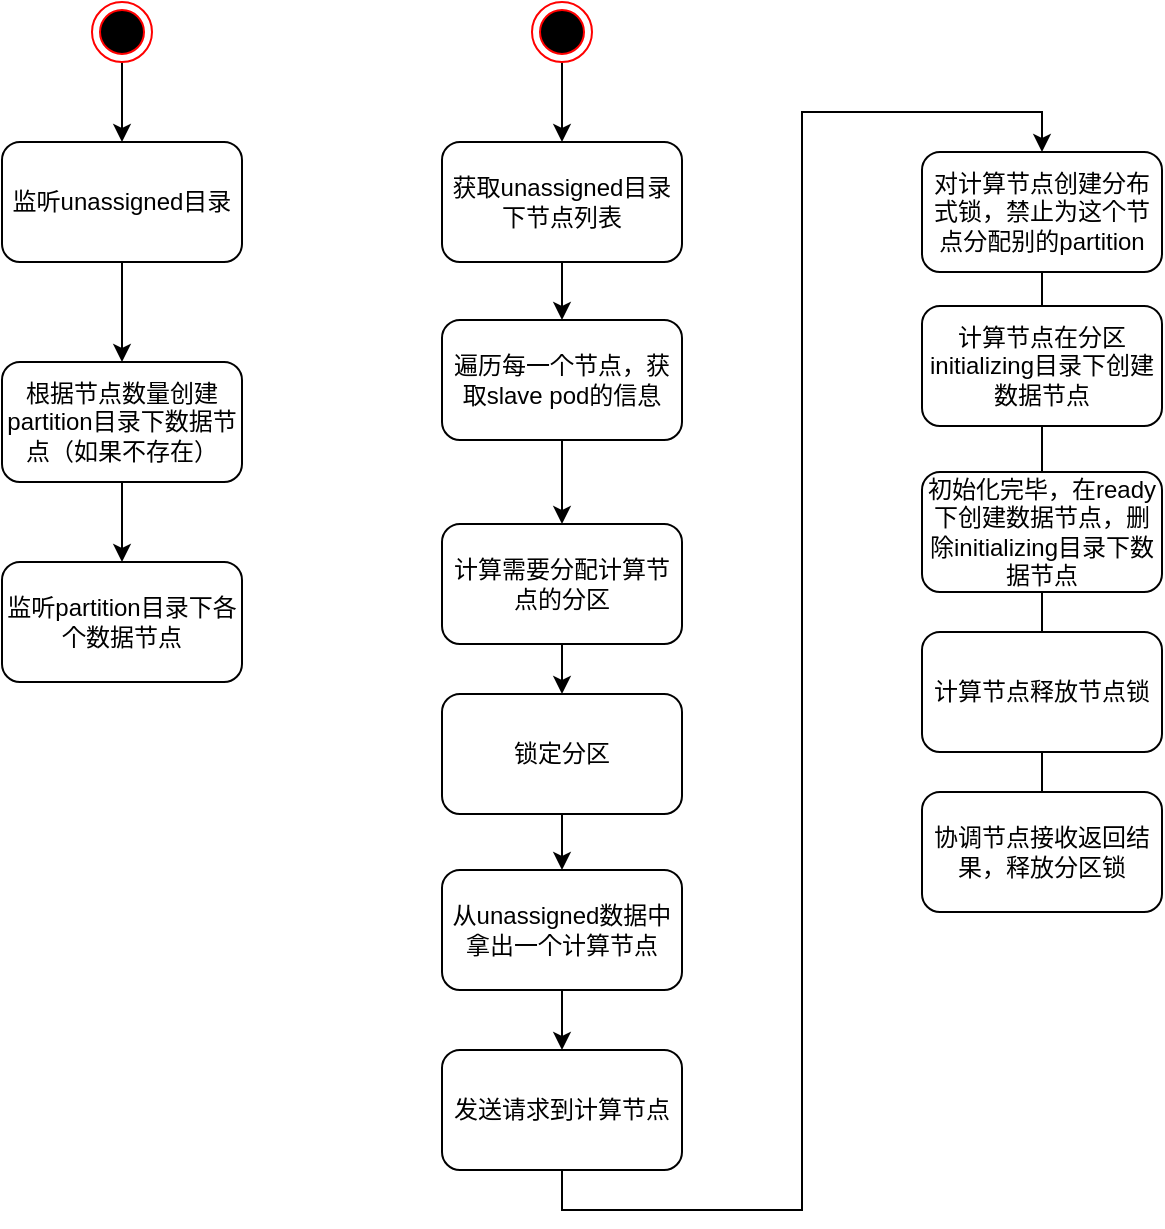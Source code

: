 <mxfile version="16.6.5" type="github">
  <diagram id="m3ZVXDrK0w0i4oxHQ43M" name="Page-1">
    <mxGraphModel dx="1206" dy="752" grid="1" gridSize="10" guides="1" tooltips="1" connect="1" arrows="1" fold="1" page="1" pageScale="1" pageWidth="827" pageHeight="1169" math="0" shadow="0">
      <root>
        <mxCell id="0" />
        <mxCell id="1" parent="0" />
        <mxCell id="Lef3DCAS2jSdPo9Uk_mz-1" style="edgeStyle=orthogonalEdgeStyle;rounded=0;orthogonalLoop=1;jettySize=auto;html=1;exitX=0.5;exitY=1;exitDx=0;exitDy=0;" edge="1" parent="1" source="Lef3DCAS2jSdPo9Uk_mz-2" target="Lef3DCAS2jSdPo9Uk_mz-6">
          <mxGeometry relative="1" as="geometry">
            <mxPoint x="160" y="190" as="targetPoint" />
          </mxGeometry>
        </mxCell>
        <mxCell id="Lef3DCAS2jSdPo9Uk_mz-2" value="监听unassigned目录" style="rounded=1;whiteSpace=wrap;html=1;" vertex="1" parent="1">
          <mxGeometry x="100" y="80" width="120" height="60" as="geometry" />
        </mxCell>
        <mxCell id="Lef3DCAS2jSdPo9Uk_mz-3" value="" style="edgeStyle=orthogonalEdgeStyle;rounded=0;orthogonalLoop=1;jettySize=auto;html=1;" edge="1" parent="1" source="Lef3DCAS2jSdPo9Uk_mz-4" target="Lef3DCAS2jSdPo9Uk_mz-2">
          <mxGeometry relative="1" as="geometry" />
        </mxCell>
        <mxCell id="Lef3DCAS2jSdPo9Uk_mz-4" value="" style="ellipse;html=1;shape=endState;fillColor=#000000;strokeColor=#ff0000;" vertex="1" parent="1">
          <mxGeometry x="145" y="10" width="30" height="30" as="geometry" />
        </mxCell>
        <mxCell id="Lef3DCAS2jSdPo9Uk_mz-5" value="" style="edgeStyle=orthogonalEdgeStyle;rounded=0;orthogonalLoop=1;jettySize=auto;html=1;" edge="1" parent="1" source="Lef3DCAS2jSdPo9Uk_mz-6" target="Lef3DCAS2jSdPo9Uk_mz-10">
          <mxGeometry relative="1" as="geometry" />
        </mxCell>
        <mxCell id="Lef3DCAS2jSdPo9Uk_mz-6" value="根据节点数量创建partition目录下数据节点（如果不存在）" style="rounded=1;whiteSpace=wrap;html=1;" vertex="1" parent="1">
          <mxGeometry x="100" y="190" width="120" height="60" as="geometry" />
        </mxCell>
        <mxCell id="Lef3DCAS2jSdPo9Uk_mz-7" value="遍历每一个节点，获取slave pod的信息" style="rounded=1;whiteSpace=wrap;html=1;" vertex="1" parent="1">
          <mxGeometry x="320" y="169" width="120" height="60" as="geometry" />
        </mxCell>
        <mxCell id="Lef3DCAS2jSdPo9Uk_mz-8" style="edgeStyle=orthogonalEdgeStyle;rounded=0;orthogonalLoop=1;jettySize=auto;html=1;exitX=0.5;exitY=1;exitDx=0;exitDy=0;entryX=0.5;entryY=0;entryDx=0;entryDy=0;" edge="1" parent="1" source="Lef3DCAS2jSdPo9Uk_mz-9" target="Lef3DCAS2jSdPo9Uk_mz-7">
          <mxGeometry relative="1" as="geometry" />
        </mxCell>
        <mxCell id="Lef3DCAS2jSdPo9Uk_mz-9" value="获取unassigned目录下节点列表" style="rounded=1;whiteSpace=wrap;html=1;" vertex="1" parent="1">
          <mxGeometry x="320" y="80" width="120" height="60" as="geometry" />
        </mxCell>
        <mxCell id="Lef3DCAS2jSdPo9Uk_mz-10" value="&lt;div&gt;监听partition目录下各个数据节点&lt;/div&gt;" style="whiteSpace=wrap;html=1;rounded=1;" vertex="1" parent="1">
          <mxGeometry x="100" y="290" width="120" height="60" as="geometry" />
        </mxCell>
        <mxCell id="Lef3DCAS2jSdPo9Uk_mz-11" style="edgeStyle=orthogonalEdgeStyle;rounded=0;orthogonalLoop=1;jettySize=auto;html=1;exitX=0.5;exitY=1;exitDx=0;exitDy=0;" edge="1" parent="1" source="Lef3DCAS2jSdPo9Uk_mz-12" target="Lef3DCAS2jSdPo9Uk_mz-9">
          <mxGeometry relative="1" as="geometry" />
        </mxCell>
        <mxCell id="Lef3DCAS2jSdPo9Uk_mz-12" value="" style="ellipse;html=1;shape=endState;fillColor=#000000;strokeColor=#ff0000;" vertex="1" parent="1">
          <mxGeometry x="365" y="10" width="30" height="30" as="geometry" />
        </mxCell>
        <mxCell id="Lef3DCAS2jSdPo9Uk_mz-13" value="" style="rounded=0;orthogonalLoop=1;jettySize=auto;html=1;endArrow=classic;endFill=1;exitX=0.5;exitY=1;exitDx=0;exitDy=0;entryX=0.5;entryY=0;entryDx=0;entryDy=0;edgeStyle=orthogonalEdgeStyle;" edge="1" parent="1" source="Lef3DCAS2jSdPo9Uk_mz-14" target="Lef3DCAS2jSdPo9Uk_mz-16">
          <mxGeometry relative="1" as="geometry" />
        </mxCell>
        <mxCell id="Lef3DCAS2jSdPo9Uk_mz-14" value="计算需要分配计算节点的分区" style="rounded=1;whiteSpace=wrap;html=1;" vertex="1" parent="1">
          <mxGeometry x="320" y="271" width="120" height="60" as="geometry" />
        </mxCell>
        <mxCell id="Lef3DCAS2jSdPo9Uk_mz-15" value="" style="edgeStyle=orthogonalEdgeStyle;rounded=0;orthogonalLoop=1;jettySize=auto;html=1;endArrow=classic;endFill=1;exitX=0.5;exitY=1;exitDx=0;exitDy=0;entryX=0.5;entryY=0;entryDx=0;entryDy=0;" edge="1" parent="1" source="Lef3DCAS2jSdPo9Uk_mz-16" target="Lef3DCAS2jSdPo9Uk_mz-18">
          <mxGeometry relative="1" as="geometry" />
        </mxCell>
        <mxCell id="Lef3DCAS2jSdPo9Uk_mz-16" value="锁定分区" style="whiteSpace=wrap;html=1;rounded=1;" vertex="1" parent="1">
          <mxGeometry x="320" y="356" width="120" height="60" as="geometry" />
        </mxCell>
        <mxCell id="Lef3DCAS2jSdPo9Uk_mz-17" value="" style="edgeStyle=orthogonalEdgeStyle;rounded=0;orthogonalLoop=1;jettySize=auto;html=1;endArrow=classic;endFill=1;exitX=0.5;exitY=1;exitDx=0;exitDy=0;entryX=0.5;entryY=0;entryDx=0;entryDy=0;" edge="1" parent="1" source="Lef3DCAS2jSdPo9Uk_mz-18" target="Lef3DCAS2jSdPo9Uk_mz-20">
          <mxGeometry relative="1" as="geometry" />
        </mxCell>
        <mxCell id="Lef3DCAS2jSdPo9Uk_mz-18" value="从unassigned数据中拿出一个计算节点" style="whiteSpace=wrap;html=1;rounded=1;" vertex="1" parent="1">
          <mxGeometry x="320" y="444" width="120" height="60" as="geometry" />
        </mxCell>
        <mxCell id="Lef3DCAS2jSdPo9Uk_mz-19" value="" style="edgeStyle=orthogonalEdgeStyle;rounded=0;orthogonalLoop=1;jettySize=auto;html=1;endArrow=classic;endFill=1;entryX=0.5;entryY=0;entryDx=0;entryDy=0;exitX=0.5;exitY=1;exitDx=0;exitDy=0;" edge="1" parent="1" source="Lef3DCAS2jSdPo9Uk_mz-20" target="Lef3DCAS2jSdPo9Uk_mz-28">
          <mxGeometry relative="1" as="geometry" />
        </mxCell>
        <mxCell id="Lef3DCAS2jSdPo9Uk_mz-20" value="发送请求到计算节点" style="whiteSpace=wrap;html=1;rounded=1;" vertex="1" parent="1">
          <mxGeometry x="320" y="534" width="120" height="60" as="geometry" />
        </mxCell>
        <mxCell id="Lef3DCAS2jSdPo9Uk_mz-21" value="" style="edgeStyle=none;rounded=0;orthogonalLoop=1;jettySize=auto;html=1;endArrow=none;endFill=0;entryX=0.5;entryY=0;entryDx=0;entryDy=0;" edge="1" parent="1" source="Lef3DCAS2jSdPo9Uk_mz-22" target="Lef3DCAS2jSdPo9Uk_mz-25">
          <mxGeometry relative="1" as="geometry" />
        </mxCell>
        <mxCell id="Lef3DCAS2jSdPo9Uk_mz-22" value="计算节点在分区initializing目录下创建数据节点" style="whiteSpace=wrap;html=1;rounded=1;" vertex="1" parent="1">
          <mxGeometry x="560" y="162" width="120" height="60" as="geometry" />
        </mxCell>
        <mxCell id="Lef3DCAS2jSdPo9Uk_mz-23" value="&lt;div&gt;协调节点接收返回结果，释放分区锁&lt;/div&gt;" style="whiteSpace=wrap;html=1;rounded=1;" vertex="1" parent="1">
          <mxGeometry x="560" y="405" width="120" height="60" as="geometry" />
        </mxCell>
        <mxCell id="Lef3DCAS2jSdPo9Uk_mz-24" value="" style="edgeStyle=none;rounded=0;orthogonalLoop=1;jettySize=auto;html=1;endArrow=none;endFill=0;" edge="1" parent="1" source="Lef3DCAS2jSdPo9Uk_mz-25" target="Lef3DCAS2jSdPo9Uk_mz-30">
          <mxGeometry relative="1" as="geometry" />
        </mxCell>
        <mxCell id="Lef3DCAS2jSdPo9Uk_mz-25" value="初始化完毕，在ready下创建数据节点，删除initializing目录下数据节点" style="whiteSpace=wrap;html=1;rounded=1;" vertex="1" parent="1">
          <mxGeometry x="560" y="245" width="120" height="60" as="geometry" />
        </mxCell>
        <mxCell id="Lef3DCAS2jSdPo9Uk_mz-26" style="edgeStyle=orthogonalEdgeStyle;rounded=0;orthogonalLoop=1;jettySize=auto;html=1;exitX=0.5;exitY=1;exitDx=0;exitDy=0;entryX=0.5;entryY=0;entryDx=0;entryDy=0;" edge="1" parent="1" source="Lef3DCAS2jSdPo9Uk_mz-7" target="Lef3DCAS2jSdPo9Uk_mz-14">
          <mxGeometry relative="1" as="geometry">
            <mxPoint x="380" y="329" as="sourcePoint" />
            <mxPoint x="390" y="69" as="targetPoint" />
          </mxGeometry>
        </mxCell>
        <mxCell id="Lef3DCAS2jSdPo9Uk_mz-27" style="edgeStyle=none;rounded=0;orthogonalLoop=1;jettySize=auto;html=1;exitX=0.5;exitY=1;exitDx=0;exitDy=0;entryX=0.5;entryY=0;entryDx=0;entryDy=0;endArrow=none;endFill=0;" edge="1" parent="1" source="Lef3DCAS2jSdPo9Uk_mz-28" target="Lef3DCAS2jSdPo9Uk_mz-22">
          <mxGeometry relative="1" as="geometry" />
        </mxCell>
        <mxCell id="Lef3DCAS2jSdPo9Uk_mz-28" value="对计算节点创建分布式锁，禁止为这个节点分配别的partition" style="whiteSpace=wrap;html=1;rounded=1;" vertex="1" parent="1">
          <mxGeometry x="560" y="85" width="120" height="60" as="geometry" />
        </mxCell>
        <mxCell id="Lef3DCAS2jSdPo9Uk_mz-29" style="edgeStyle=none;rounded=0;orthogonalLoop=1;jettySize=auto;html=1;exitX=0.5;exitY=1;exitDx=0;exitDy=0;entryX=0.5;entryY=0;entryDx=0;entryDy=0;endArrow=none;endFill=0;" edge="1" parent="1" source="Lef3DCAS2jSdPo9Uk_mz-30" target="Lef3DCAS2jSdPo9Uk_mz-23">
          <mxGeometry relative="1" as="geometry" />
        </mxCell>
        <mxCell id="Lef3DCAS2jSdPo9Uk_mz-30" value="计算节点释放节点锁" style="whiteSpace=wrap;html=1;rounded=1;" vertex="1" parent="1">
          <mxGeometry x="560" y="325" width="120" height="60" as="geometry" />
        </mxCell>
      </root>
    </mxGraphModel>
  </diagram>
</mxfile>
